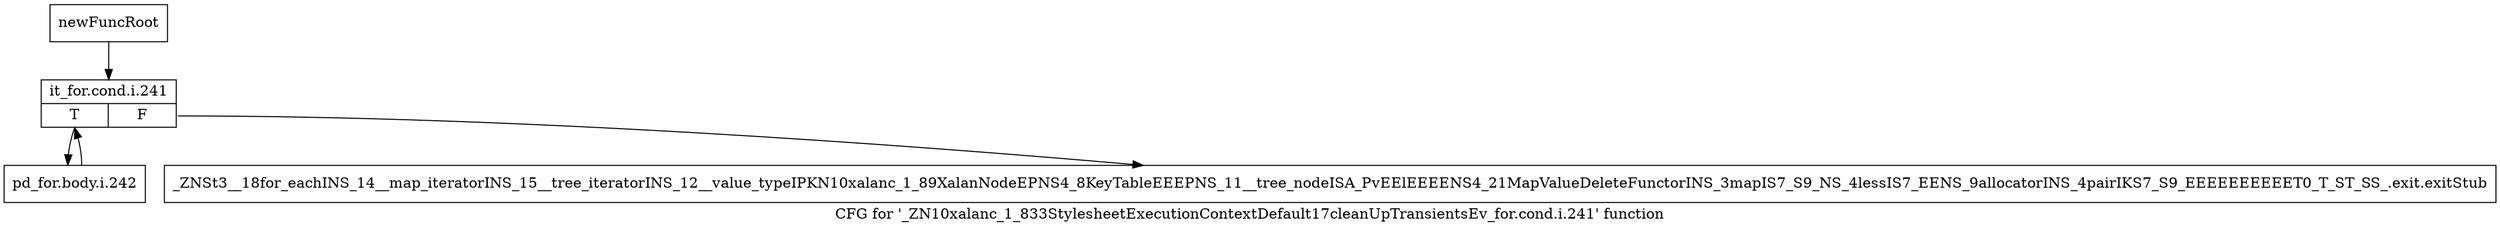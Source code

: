 digraph "CFG for '_ZN10xalanc_1_833StylesheetExecutionContextDefault17cleanUpTransientsEv_for.cond.i.241' function" {
	label="CFG for '_ZN10xalanc_1_833StylesheetExecutionContextDefault17cleanUpTransientsEv_for.cond.i.241' function";

	Node0xa04d850 [shape=record,label="{newFuncRoot}"];
	Node0xa04d850 -> Node0xa04d8f0;
	Node0xa04d8a0 [shape=record,label="{_ZNSt3__18for_eachINS_14__map_iteratorINS_15__tree_iteratorINS_12__value_typeIPKN10xalanc_1_89XalanNodeEPNS4_8KeyTableEEEPNS_11__tree_nodeISA_PvEElEEEENS4_21MapValueDeleteFunctorINS_3mapIS7_S9_NS_4lessIS7_EENS_9allocatorINS_4pairIKS7_S9_EEEEEEEEEET0_T_ST_SS_.exit.exitStub}"];
	Node0xa04d8f0 [shape=record,label="{it_for.cond.i.241|{<s0>T|<s1>F}}"];
	Node0xa04d8f0:s0 -> Node0xa04ddc0;
	Node0xa04d8f0:s1 -> Node0xa04d8a0;
	Node0xa04ddc0 [shape=record,label="{pd_for.body.i.242}"];
	Node0xa04ddc0 -> Node0xa04d8f0;
}
